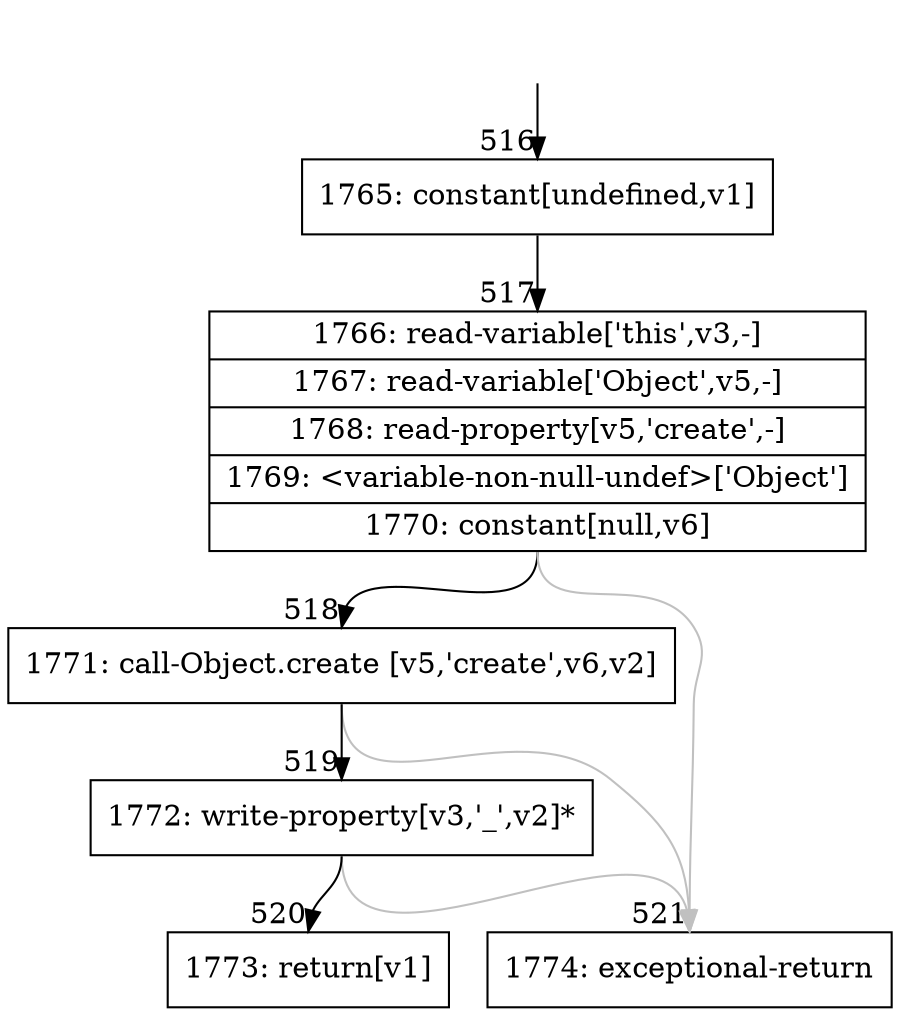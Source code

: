 digraph {
rankdir="TD"
BB_entry43[shape=none,label=""];
BB_entry43 -> BB516 [tailport=s, headport=n, headlabel="    516"]
BB516 [shape=record label="{1765: constant[undefined,v1]}" ] 
BB516 -> BB517 [tailport=s, headport=n, headlabel="      517"]
BB517 [shape=record label="{1766: read-variable['this',v3,-]|1767: read-variable['Object',v5,-]|1768: read-property[v5,'create',-]|1769: \<variable-non-null-undef\>['Object']|1770: constant[null,v6]}" ] 
BB517 -> BB518 [tailport=s, headport=n, headlabel="      518"]
BB517 -> BB521 [tailport=s, headport=n, color=gray, headlabel="      521"]
BB518 [shape=record label="{1771: call-Object.create [v5,'create',v6,v2]}" ] 
BB518 -> BB519 [tailport=s, headport=n, headlabel="      519"]
BB518 -> BB521 [tailport=s, headport=n, color=gray]
BB519 [shape=record label="{1772: write-property[v3,'_',v2]*}" ] 
BB519 -> BB520 [tailport=s, headport=n, headlabel="      520"]
BB519 -> BB521 [tailport=s, headport=n, color=gray]
BB520 [shape=record label="{1773: return[v1]}" ] 
BB521 [shape=record label="{1774: exceptional-return}" ] 
//#$~ 312
}
